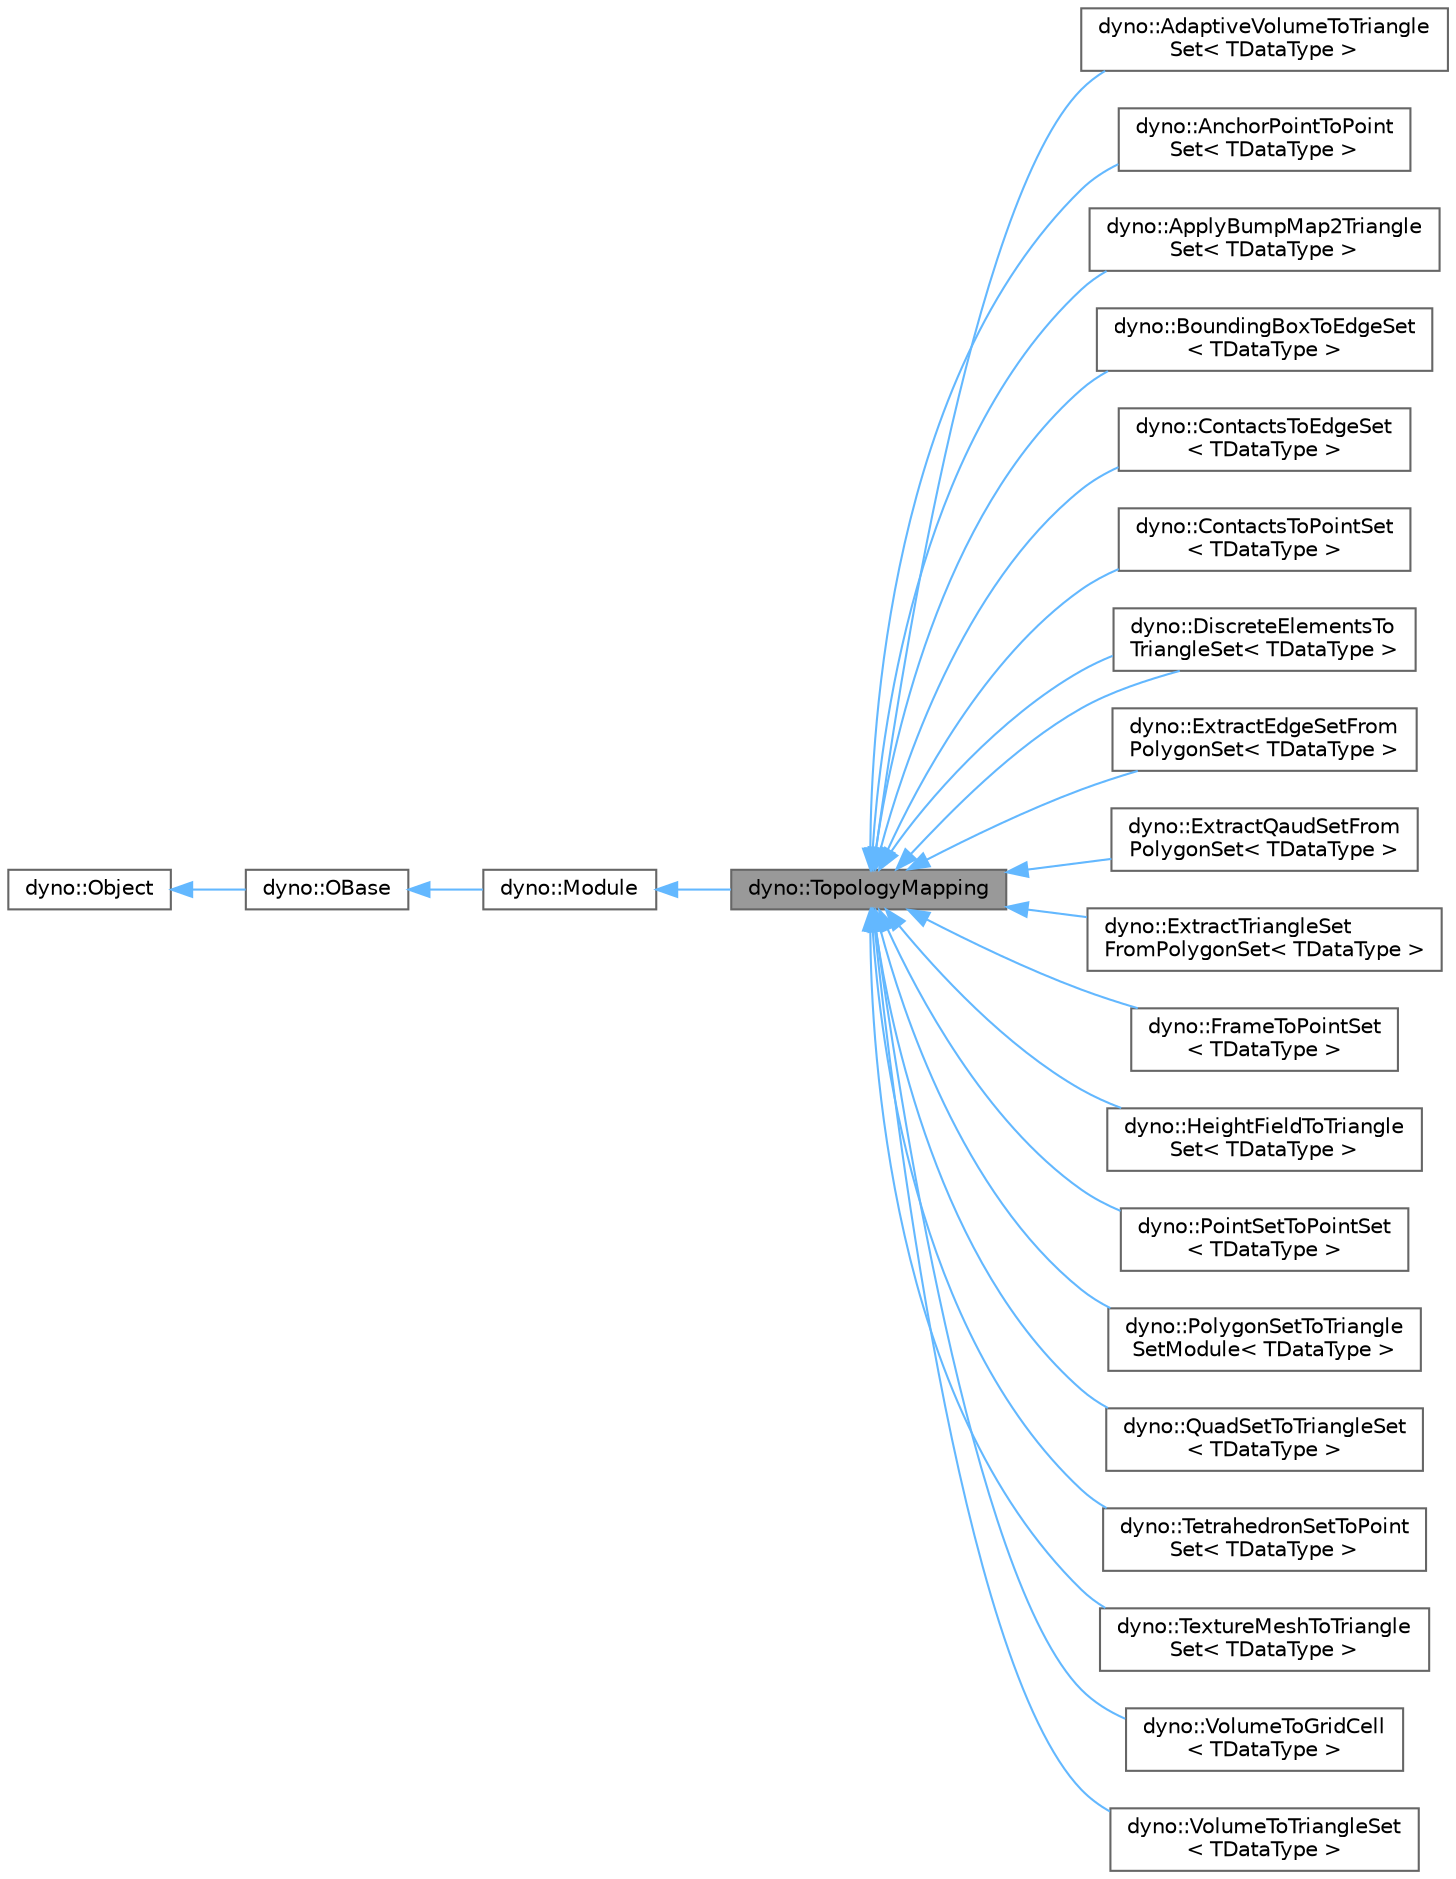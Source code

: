 digraph "dyno::TopologyMapping"
{
 // LATEX_PDF_SIZE
  bgcolor="transparent";
  edge [fontname=Helvetica,fontsize=10,labelfontname=Helvetica,labelfontsize=10];
  node [fontname=Helvetica,fontsize=10,shape=box,height=0.2,width=0.4];
  rankdir="LR";
  Node1 [id="Node000001",label="dyno::TopologyMapping",height=0.2,width=0.4,color="gray40", fillcolor="grey60", style="filled", fontcolor="black",tooltip=" "];
  Node2 -> Node1 [id="edge1_Node000001_Node000002",dir="back",color="steelblue1",style="solid",tooltip=" "];
  Node2 [id="Node000002",label="dyno::Module",height=0.2,width=0.4,color="gray40", fillcolor="white", style="filled",URL="$classdyno_1_1_module.html",tooltip=" "];
  Node3 -> Node2 [id="edge2_Node000002_Node000003",dir="back",color="steelblue1",style="solid",tooltip=" "];
  Node3 [id="Node000003",label="dyno::OBase",height=0.2,width=0.4,color="gray40", fillcolor="white", style="filled",URL="$classdyno_1_1_o_base.html",tooltip=" "];
  Node4 -> Node3 [id="edge3_Node000003_Node000004",dir="back",color="steelblue1",style="solid",tooltip=" "];
  Node4 [id="Node000004",label="dyno::Object",height=0.2,width=0.4,color="gray40", fillcolor="white", style="filled",URL="$classdyno_1_1_object.html",tooltip=" "];
  Node1 -> Node5 [id="edge4_Node000001_Node000005",dir="back",color="steelblue1",style="solid",tooltip=" "];
  Node5 [id="Node000005",label="dyno::AdaptiveVolumeToTriangle\lSet\< TDataType \>",height=0.2,width=0.4,color="gray40", fillcolor="white", style="filled",URL="$classdyno_1_1_adaptive_volume_to_triangle_set.html",tooltip=" "];
  Node1 -> Node6 [id="edge5_Node000001_Node000006",dir="back",color="steelblue1",style="solid",tooltip=" "];
  Node6 [id="Node000006",label="dyno::AnchorPointToPoint\lSet\< TDataType \>",height=0.2,width=0.4,color="gray40", fillcolor="white", style="filled",URL="$classdyno_1_1_anchor_point_to_point_set.html",tooltip=" "];
  Node1 -> Node7 [id="edge6_Node000001_Node000007",dir="back",color="steelblue1",style="solid",tooltip=" "];
  Node7 [id="Node000007",label="dyno::ApplyBumpMap2Triangle\lSet\< TDataType \>",height=0.2,width=0.4,color="gray40", fillcolor="white", style="filled",URL="$classdyno_1_1_apply_bump_map2_triangle_set.html",tooltip=" "];
  Node1 -> Node8 [id="edge7_Node000001_Node000008",dir="back",color="steelblue1",style="solid",tooltip=" "];
  Node8 [id="Node000008",label="dyno::BoundingBoxToEdgeSet\l\< TDataType \>",height=0.2,width=0.4,color="gray40", fillcolor="white", style="filled",URL="$classdyno_1_1_bounding_box_to_edge_set.html",tooltip=" "];
  Node1 -> Node9 [id="edge8_Node000001_Node000009",dir="back",color="steelblue1",style="solid",tooltip=" "];
  Node9 [id="Node000009",label="dyno::ContactsToEdgeSet\l\< TDataType \>",height=0.2,width=0.4,color="gray40", fillcolor="white", style="filled",URL="$classdyno_1_1_contacts_to_edge_set.html",tooltip=" "];
  Node1 -> Node10 [id="edge9_Node000001_Node000010",dir="back",color="steelblue1",style="solid",tooltip=" "];
  Node10 [id="Node000010",label="dyno::ContactsToPointSet\l\< TDataType \>",height=0.2,width=0.4,color="gray40", fillcolor="white", style="filled",URL="$classdyno_1_1_contacts_to_point_set.html",tooltip=" "];
  Node1 -> Node11 [id="edge10_Node000001_Node000011",dir="back",color="steelblue1",style="solid",tooltip=" "];
  Node11 [id="Node000011",label="dyno::DiscreteElementsTo\lTriangleSet\< TDataType \>",height=0.2,width=0.4,color="gray40", fillcolor="white", style="filled",URL="$classdyno_1_1_discrete_elements_to_triangle_set.html",tooltip=" "];
  Node1 -> Node11 [id="edge11_Node000001_Node000011",dir="back",color="steelblue1",style="solid",tooltip=" "];
  Node1 -> Node12 [id="edge12_Node000001_Node000012",dir="back",color="steelblue1",style="solid",tooltip=" "];
  Node12 [id="Node000012",label="dyno::ExtractEdgeSetFrom\lPolygonSet\< TDataType \>",height=0.2,width=0.4,color="gray40", fillcolor="white", style="filled",URL="$classdyno_1_1_extract_edge_set_from_polygon_set.html",tooltip=" "];
  Node1 -> Node13 [id="edge13_Node000001_Node000013",dir="back",color="steelblue1",style="solid",tooltip=" "];
  Node13 [id="Node000013",label="dyno::ExtractQaudSetFrom\lPolygonSet\< TDataType \>",height=0.2,width=0.4,color="gray40", fillcolor="white", style="filled",URL="$classdyno_1_1_extract_qaud_set_from_polygon_set.html",tooltip=" "];
  Node1 -> Node14 [id="edge14_Node000001_Node000014",dir="back",color="steelblue1",style="solid",tooltip=" "];
  Node14 [id="Node000014",label="dyno::ExtractTriangleSet\lFromPolygonSet\< TDataType \>",height=0.2,width=0.4,color="gray40", fillcolor="white", style="filled",URL="$classdyno_1_1_extract_triangle_set_from_polygon_set.html",tooltip=" "];
  Node1 -> Node15 [id="edge15_Node000001_Node000015",dir="back",color="steelblue1",style="solid",tooltip=" "];
  Node15 [id="Node000015",label="dyno::FrameToPointSet\l\< TDataType \>",height=0.2,width=0.4,color="gray40", fillcolor="white", style="filled",URL="$classdyno_1_1_frame_to_point_set.html",tooltip=" "];
  Node1 -> Node16 [id="edge16_Node000001_Node000016",dir="back",color="steelblue1",style="solid",tooltip=" "];
  Node16 [id="Node000016",label="dyno::HeightFieldToTriangle\lSet\< TDataType \>",height=0.2,width=0.4,color="gray40", fillcolor="white", style="filled",URL="$classdyno_1_1_height_field_to_triangle_set.html",tooltip=" "];
  Node1 -> Node17 [id="edge17_Node000001_Node000017",dir="back",color="steelblue1",style="solid",tooltip=" "];
  Node17 [id="Node000017",label="dyno::PointSetToPointSet\l\< TDataType \>",height=0.2,width=0.4,color="gray40", fillcolor="white", style="filled",URL="$classdyno_1_1_point_set_to_point_set.html",tooltip=" "];
  Node1 -> Node18 [id="edge18_Node000001_Node000018",dir="back",color="steelblue1",style="solid",tooltip=" "];
  Node18 [id="Node000018",label="dyno::PolygonSetToTriangle\lSetModule\< TDataType \>",height=0.2,width=0.4,color="gray40", fillcolor="white", style="filled",URL="$classdyno_1_1_polygon_set_to_triangle_set_module.html",tooltip=" "];
  Node1 -> Node19 [id="edge19_Node000001_Node000019",dir="back",color="steelblue1",style="solid",tooltip=" "];
  Node19 [id="Node000019",label="dyno::QuadSetToTriangleSet\l\< TDataType \>",height=0.2,width=0.4,color="gray40", fillcolor="white", style="filled",URL="$classdyno_1_1_quad_set_to_triangle_set.html",tooltip=" "];
  Node1 -> Node20 [id="edge20_Node000001_Node000020",dir="back",color="steelblue1",style="solid",tooltip=" "];
  Node20 [id="Node000020",label="dyno::TetrahedronSetToPoint\lSet\< TDataType \>",height=0.2,width=0.4,color="gray40", fillcolor="white", style="filled",URL="$classdyno_1_1_tetrahedron_set_to_point_set.html",tooltip=" "];
  Node1 -> Node21 [id="edge21_Node000001_Node000021",dir="back",color="steelblue1",style="solid",tooltip=" "];
  Node21 [id="Node000021",label="dyno::TextureMeshToTriangle\lSet\< TDataType \>",height=0.2,width=0.4,color="gray40", fillcolor="white", style="filled",URL="$classdyno_1_1_texture_mesh_to_triangle_set.html",tooltip=" "];
  Node1 -> Node22 [id="edge22_Node000001_Node000022",dir="back",color="steelblue1",style="solid",tooltip=" "];
  Node22 [id="Node000022",label="dyno::VolumeToGridCell\l\< TDataType \>",height=0.2,width=0.4,color="gray40", fillcolor="white", style="filled",URL="$classdyno_1_1_volume_to_grid_cell.html",tooltip=" "];
  Node1 -> Node23 [id="edge23_Node000001_Node000023",dir="back",color="steelblue1",style="solid",tooltip=" "];
  Node23 [id="Node000023",label="dyno::VolumeToTriangleSet\l\< TDataType \>",height=0.2,width=0.4,color="gray40", fillcolor="white", style="filled",URL="$classdyno_1_1_volume_to_triangle_set.html",tooltip=" "];
}

